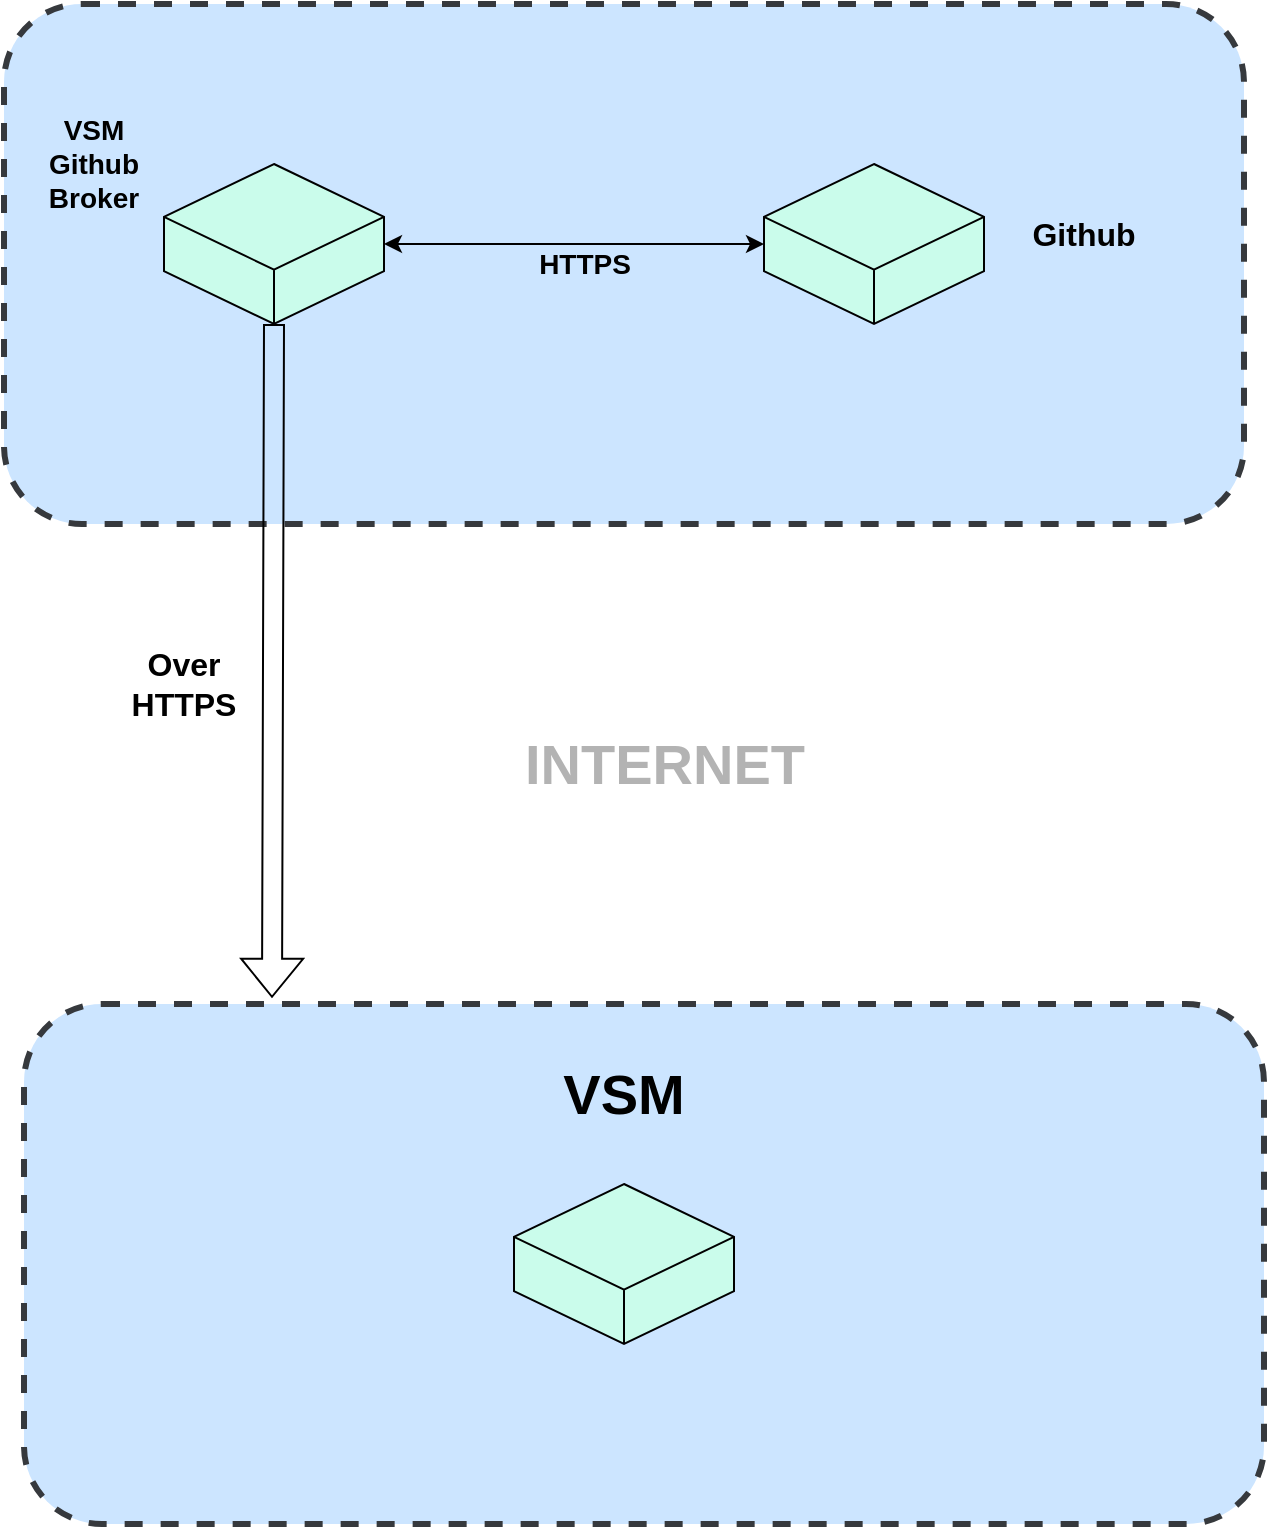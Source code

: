 <mxfile version="20.5.3" type="device"><diagram id="ND7-bwetT0vL5J5Thr9H" name="Page-1"><mxGraphModel dx="2066" dy="641" grid="1" gridSize="10" guides="1" tooltips="1" connect="1" arrows="1" fold="1" page="1" pageScale="1" pageWidth="850" pageHeight="1100" math="0" shadow="0"><root><mxCell id="0"/><mxCell id="1" parent="0"/><mxCell id="OPLpV_LmrllEg2dpFrPG-2" value="" style="rounded=1;whiteSpace=wrap;html=1;fillColor=#cce5ff;strokeColor=#36393d;dashed=1;strokeWidth=3;" parent="1" vertex="1"><mxGeometry x="50" y="530" width="620" height="260" as="geometry"/></mxCell><mxCell id="OPLpV_LmrllEg2dpFrPG-3" value="" style="rounded=1;whiteSpace=wrap;html=1;fillColor=#cce5ff;strokeColor=#36393d;dashed=1;strokeWidth=3;" parent="1" vertex="1"><mxGeometry x="40" y="30" width="620" height="260" as="geometry"/></mxCell><mxCell id="OPLpV_LmrllEg2dpFrPG-4" value="" style="shape=flexArrow;endArrow=classic;html=1;rounded=0;exitX=0.5;exitY=1;exitDx=0;exitDy=0;exitPerimeter=0;entryX=0.2;entryY=-0.012;entryDx=0;entryDy=0;entryPerimeter=0;" parent="1" source="OPLpV_LmrllEg2dpFrPG-5" target="OPLpV_LmrllEg2dpFrPG-2" edge="1"><mxGeometry width="50" height="50" relative="1" as="geometry"><mxPoint x="200" y="390" as="sourcePoint"/><mxPoint x="170" y="510" as="targetPoint"/></mxGeometry></mxCell><mxCell id="OPLpV_LmrllEg2dpFrPG-5" value="" style="html=1;whiteSpace=wrap;shape=isoCube2;backgroundOutline=1;isoAngle=15;strokeWidth=1;fillColor=#CAFCEB;" parent="1" vertex="1"><mxGeometry x="120" y="110" width="110" height="80" as="geometry"/></mxCell><mxCell id="OPLpV_LmrllEg2dpFrPG-6" value="" style="html=1;whiteSpace=wrap;shape=isoCube2;backgroundOutline=1;isoAngle=15;strokeWidth=1;fillColor=#CAFCEB;fontStyle=1" parent="1" vertex="1"><mxGeometry x="420" y="110" width="110" height="80" as="geometry"/></mxCell><mxCell id="OPLpV_LmrllEg2dpFrPG-7" value="" style="html=1;whiteSpace=wrap;shape=isoCube2;backgroundOutline=1;isoAngle=15;strokeWidth=1;fillColor=#CAFCEB;" parent="1" vertex="1"><mxGeometry x="295" y="620" width="110" height="80" as="geometry"/></mxCell><mxCell id="OPLpV_LmrllEg2dpFrPG-8" value="INTERNET" style="text;html=1;align=center;verticalAlign=middle;resizable=0;points=[];autosize=1;strokeColor=none;fillColor=none;fontColor=#B3B3B3;fontStyle=1;fontSize=28;" parent="1" vertex="1"><mxGeometry x="290" y="385" width="160" height="50" as="geometry"/></mxCell><mxCell id="OPLpV_LmrllEg2dpFrPG-9" value="HTTPS" style="endArrow=classic;startArrow=classic;html=1;rounded=0;exitX=1;exitY=0.5;exitDx=0;exitDy=0;exitPerimeter=0;entryX=0;entryY=0.5;entryDx=0;entryDy=0;entryPerimeter=0;fontFamily=Helvetica;fontStyle=1;fontSize=14;fillColor=none;labelBackgroundColor=none;" parent="1" source="OPLpV_LmrllEg2dpFrPG-5" target="OPLpV_LmrllEg2dpFrPG-6" edge="1"><mxGeometry x="0.053" y="-10" width="50" height="50" relative="1" as="geometry"><mxPoint x="270" y="200" as="sourcePoint"/><mxPoint x="320" y="150" as="targetPoint"/><mxPoint as="offset"/></mxGeometry></mxCell><mxCell id="OPLpV_LmrllEg2dpFrPG-12" value="&lt;div&gt;VSM&lt;/div&gt;&lt;div&gt;Github&lt;/div&gt;&lt;div&gt;Broker&lt;br&gt;&lt;/div&gt;" style="text;html=1;strokeColor=none;fillColor=none;align=center;verticalAlign=middle;whiteSpace=wrap;rounded=0;strokeWidth=1;fontFamily=Helvetica;fontSize=14;fontStyle=1" parent="1" vertex="1"><mxGeometry x="50" y="80" width="70" height="60" as="geometry"/></mxCell><mxCell id="OPLpV_LmrllEg2dpFrPG-13" value="VSM" style="text;html=1;strokeColor=none;fillColor=none;align=center;verticalAlign=middle;whiteSpace=wrap;rounded=0;strokeWidth=1;fontFamily=Helvetica;fontSize=28;fontColor=#000000;fontStyle=1" parent="1" vertex="1"><mxGeometry x="320" y="560" width="60" height="30" as="geometry"/></mxCell><mxCell id="OPLpV_LmrllEg2dpFrPG-14" value="&lt;div style=&quot;font-size: 16px;&quot;&gt;Over&lt;/div&gt;&lt;div style=&quot;font-size: 16px;&quot;&gt;HTTPS&lt;br style=&quot;font-size: 16px;&quot;&gt;&lt;/div&gt;" style="text;html=1;strokeColor=none;fillColor=none;align=center;verticalAlign=middle;whiteSpace=wrap;rounded=0;strokeWidth=1;fontFamily=Helvetica;fontSize=16;fontColor=#000000;fontStyle=1" parent="1" vertex="1"><mxGeometry x="100" y="355" width="60" height="30" as="geometry"/></mxCell><mxCell id="OPLpV_LmrllEg2dpFrPG-15" value="Github" style="text;html=1;strokeColor=none;fillColor=none;align=center;verticalAlign=middle;whiteSpace=wrap;rounded=0;strokeWidth=1;fontFamily=Helvetica;fontSize=16;fontColor=#000000;fontStyle=1" parent="1" vertex="1"><mxGeometry x="550" y="130" width="60" height="30" as="geometry"/></mxCell><mxCell id="OPLpV_LmrllEg2dpFrPG-16" value="" style="shape=image;html=1;verticalAlign=top;verticalLabelPosition=bottom;labelBackgroundColor=#ffffff;imageAspect=0;aspect=fixed;image=https://cdn1.iconfinder.com/data/icons/picons-social/57/github_rounded-128.png;strokeWidth=1;fontFamily=Helvetica;fontSize=16;fontColor=#000000;fillColor=#CAFCEB;rotation=0;" parent="1" vertex="1"><mxGeometry x="460" y="120" width="30" height="30" as="geometry"/></mxCell></root></mxGraphModel></diagram></mxfile>